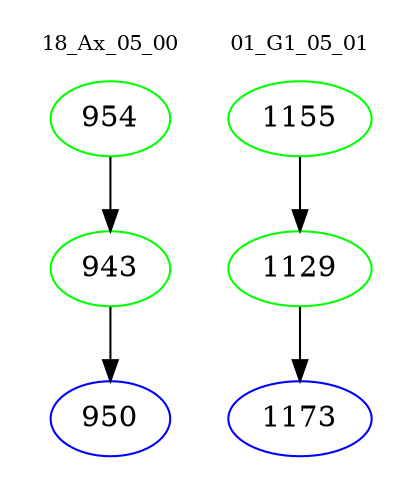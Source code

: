 digraph{
subgraph cluster_0 {
color = white
label = "18_Ax_05_00";
fontsize=10;
T0_954 [label="954", color="green"]
T0_954 -> T0_943 [color="black"]
T0_943 [label="943", color="green"]
T0_943 -> T0_950 [color="black"]
T0_950 [label="950", color="blue"]
}
subgraph cluster_1 {
color = white
label = "01_G1_05_01";
fontsize=10;
T1_1155 [label="1155", color="green"]
T1_1155 -> T1_1129 [color="black"]
T1_1129 [label="1129", color="green"]
T1_1129 -> T1_1173 [color="black"]
T1_1173 [label="1173", color="blue"]
}
}
